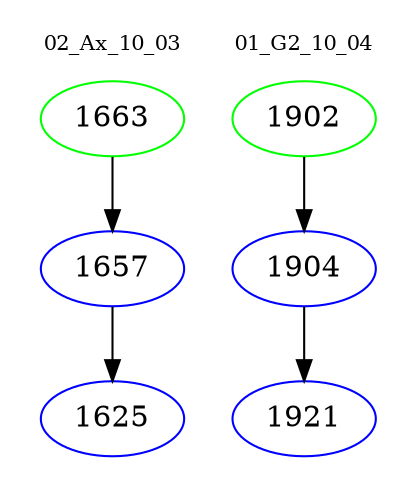 digraph{
subgraph cluster_0 {
color = white
label = "02_Ax_10_03";
fontsize=10;
T0_1663 [label="1663", color="green"]
T0_1663 -> T0_1657 [color="black"]
T0_1657 [label="1657", color="blue"]
T0_1657 -> T0_1625 [color="black"]
T0_1625 [label="1625", color="blue"]
}
subgraph cluster_1 {
color = white
label = "01_G2_10_04";
fontsize=10;
T1_1902 [label="1902", color="green"]
T1_1902 -> T1_1904 [color="black"]
T1_1904 [label="1904", color="blue"]
T1_1904 -> T1_1921 [color="black"]
T1_1921 [label="1921", color="blue"]
}
}

